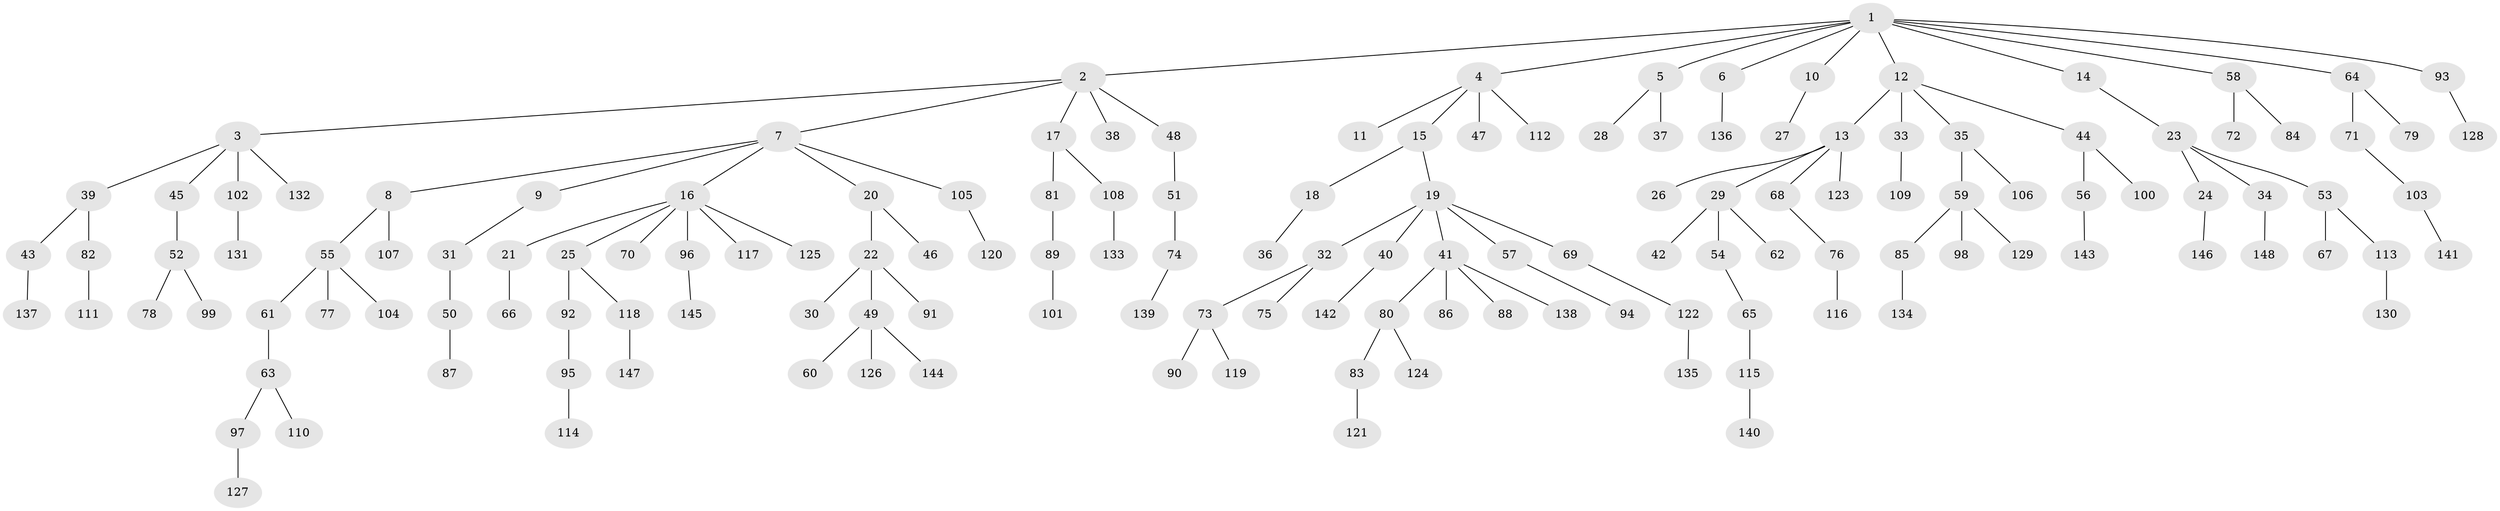 // coarse degree distribution, {14: 0.013513513513513514, 5: 0.02702702702702703, 1: 0.581081081081081, 6: 0.04054054054054054, 3: 0.06756756756756757, 2: 0.22972972972972974, 4: 0.04054054054054054}
// Generated by graph-tools (version 1.1) at 2025/19/03/04/25 18:19:04]
// undirected, 148 vertices, 147 edges
graph export_dot {
graph [start="1"]
  node [color=gray90,style=filled];
  1;
  2;
  3;
  4;
  5;
  6;
  7;
  8;
  9;
  10;
  11;
  12;
  13;
  14;
  15;
  16;
  17;
  18;
  19;
  20;
  21;
  22;
  23;
  24;
  25;
  26;
  27;
  28;
  29;
  30;
  31;
  32;
  33;
  34;
  35;
  36;
  37;
  38;
  39;
  40;
  41;
  42;
  43;
  44;
  45;
  46;
  47;
  48;
  49;
  50;
  51;
  52;
  53;
  54;
  55;
  56;
  57;
  58;
  59;
  60;
  61;
  62;
  63;
  64;
  65;
  66;
  67;
  68;
  69;
  70;
  71;
  72;
  73;
  74;
  75;
  76;
  77;
  78;
  79;
  80;
  81;
  82;
  83;
  84;
  85;
  86;
  87;
  88;
  89;
  90;
  91;
  92;
  93;
  94;
  95;
  96;
  97;
  98;
  99;
  100;
  101;
  102;
  103;
  104;
  105;
  106;
  107;
  108;
  109;
  110;
  111;
  112;
  113;
  114;
  115;
  116;
  117;
  118;
  119;
  120;
  121;
  122;
  123;
  124;
  125;
  126;
  127;
  128;
  129;
  130;
  131;
  132;
  133;
  134;
  135;
  136;
  137;
  138;
  139;
  140;
  141;
  142;
  143;
  144;
  145;
  146;
  147;
  148;
  1 -- 2;
  1 -- 4;
  1 -- 5;
  1 -- 6;
  1 -- 10;
  1 -- 12;
  1 -- 14;
  1 -- 58;
  1 -- 64;
  1 -- 93;
  2 -- 3;
  2 -- 7;
  2 -- 17;
  2 -- 38;
  2 -- 48;
  3 -- 39;
  3 -- 45;
  3 -- 102;
  3 -- 132;
  4 -- 11;
  4 -- 15;
  4 -- 47;
  4 -- 112;
  5 -- 28;
  5 -- 37;
  6 -- 136;
  7 -- 8;
  7 -- 9;
  7 -- 16;
  7 -- 20;
  7 -- 105;
  8 -- 55;
  8 -- 107;
  9 -- 31;
  10 -- 27;
  12 -- 13;
  12 -- 33;
  12 -- 35;
  12 -- 44;
  13 -- 26;
  13 -- 29;
  13 -- 68;
  13 -- 123;
  14 -- 23;
  15 -- 18;
  15 -- 19;
  16 -- 21;
  16 -- 25;
  16 -- 70;
  16 -- 96;
  16 -- 117;
  16 -- 125;
  17 -- 81;
  17 -- 108;
  18 -- 36;
  19 -- 32;
  19 -- 40;
  19 -- 41;
  19 -- 57;
  19 -- 69;
  20 -- 22;
  20 -- 46;
  21 -- 66;
  22 -- 30;
  22 -- 49;
  22 -- 91;
  23 -- 24;
  23 -- 34;
  23 -- 53;
  24 -- 146;
  25 -- 92;
  25 -- 118;
  29 -- 42;
  29 -- 54;
  29 -- 62;
  31 -- 50;
  32 -- 73;
  32 -- 75;
  33 -- 109;
  34 -- 148;
  35 -- 59;
  35 -- 106;
  39 -- 43;
  39 -- 82;
  40 -- 142;
  41 -- 80;
  41 -- 86;
  41 -- 88;
  41 -- 138;
  43 -- 137;
  44 -- 56;
  44 -- 100;
  45 -- 52;
  48 -- 51;
  49 -- 60;
  49 -- 126;
  49 -- 144;
  50 -- 87;
  51 -- 74;
  52 -- 78;
  52 -- 99;
  53 -- 67;
  53 -- 113;
  54 -- 65;
  55 -- 61;
  55 -- 77;
  55 -- 104;
  56 -- 143;
  57 -- 94;
  58 -- 72;
  58 -- 84;
  59 -- 85;
  59 -- 98;
  59 -- 129;
  61 -- 63;
  63 -- 97;
  63 -- 110;
  64 -- 71;
  64 -- 79;
  65 -- 115;
  68 -- 76;
  69 -- 122;
  71 -- 103;
  73 -- 90;
  73 -- 119;
  74 -- 139;
  76 -- 116;
  80 -- 83;
  80 -- 124;
  81 -- 89;
  82 -- 111;
  83 -- 121;
  85 -- 134;
  89 -- 101;
  92 -- 95;
  93 -- 128;
  95 -- 114;
  96 -- 145;
  97 -- 127;
  102 -- 131;
  103 -- 141;
  105 -- 120;
  108 -- 133;
  113 -- 130;
  115 -- 140;
  118 -- 147;
  122 -- 135;
}
